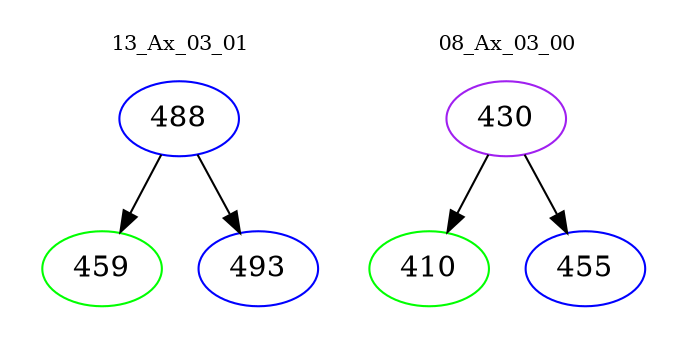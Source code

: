 digraph{
subgraph cluster_0 {
color = white
label = "13_Ax_03_01";
fontsize=10;
T0_488 [label="488", color="blue"]
T0_488 -> T0_459 [color="black"]
T0_459 [label="459", color="green"]
T0_488 -> T0_493 [color="black"]
T0_493 [label="493", color="blue"]
}
subgraph cluster_1 {
color = white
label = "08_Ax_03_00";
fontsize=10;
T1_430 [label="430", color="purple"]
T1_430 -> T1_410 [color="black"]
T1_410 [label="410", color="green"]
T1_430 -> T1_455 [color="black"]
T1_455 [label="455", color="blue"]
}
}

